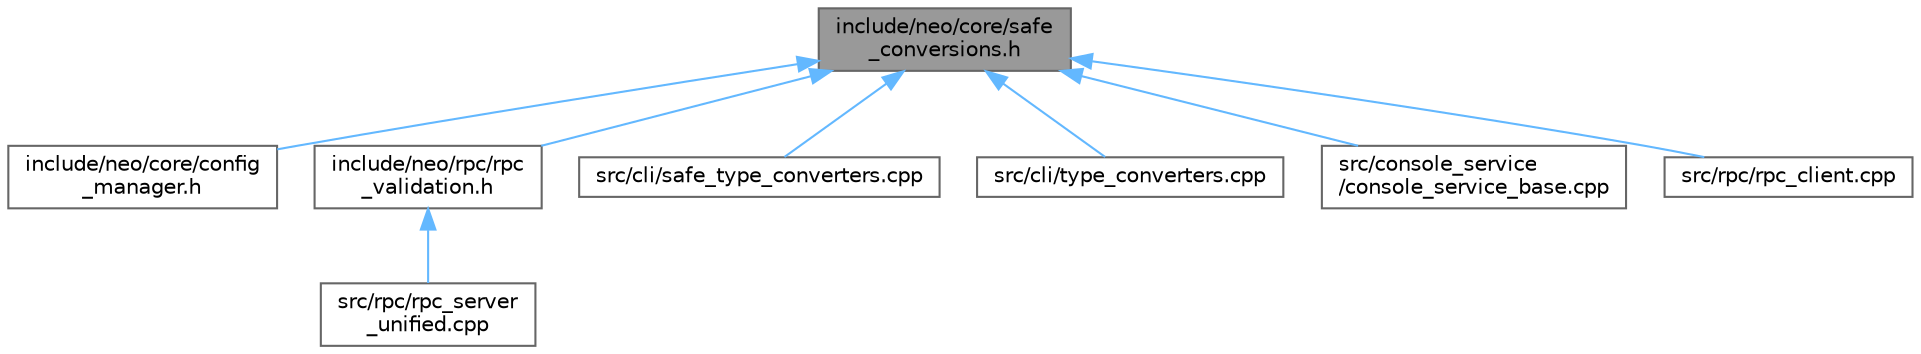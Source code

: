 digraph "include/neo/core/safe_conversions.h"
{
 // LATEX_PDF_SIZE
  bgcolor="transparent";
  edge [fontname=Helvetica,fontsize=10,labelfontname=Helvetica,labelfontsize=10];
  node [fontname=Helvetica,fontsize=10,shape=box,height=0.2,width=0.4];
  Node1 [id="Node000001",label="include/neo/core/safe\l_conversions.h",height=0.2,width=0.4,color="gray40", fillcolor="grey60", style="filled", fontcolor="black",tooltip=" "];
  Node1 -> Node2 [id="edge1_Node000001_Node000002",dir="back",color="steelblue1",style="solid",tooltip=" "];
  Node2 [id="Node000002",label="include/neo/core/config\l_manager.h",height=0.2,width=0.4,color="grey40", fillcolor="white", style="filled",URL="$config__manager_8h.html",tooltip=" "];
  Node1 -> Node3 [id="edge2_Node000001_Node000003",dir="back",color="steelblue1",style="solid",tooltip=" "];
  Node3 [id="Node000003",label="include/neo/rpc/rpc\l_validation.h",height=0.2,width=0.4,color="grey40", fillcolor="white", style="filled",URL="$rpc__validation_8h.html",tooltip=" "];
  Node3 -> Node4 [id="edge3_Node000003_Node000004",dir="back",color="steelblue1",style="solid",tooltip=" "];
  Node4 [id="Node000004",label="src/rpc/rpc_server\l_unified.cpp",height=0.2,width=0.4,color="grey40", fillcolor="white", style="filled",URL="$rpc__server__unified_8cpp.html",tooltip=" "];
  Node1 -> Node5 [id="edge4_Node000001_Node000005",dir="back",color="steelblue1",style="solid",tooltip=" "];
  Node5 [id="Node000005",label="src/cli/safe_type_converters.cpp",height=0.2,width=0.4,color="grey40", fillcolor="white", style="filled",URL="$safe__type__converters_8cpp.html",tooltip=" "];
  Node1 -> Node6 [id="edge5_Node000001_Node000006",dir="back",color="steelblue1",style="solid",tooltip=" "];
  Node6 [id="Node000006",label="src/cli/type_converters.cpp",height=0.2,width=0.4,color="grey40", fillcolor="white", style="filled",URL="$type__converters_8cpp.html",tooltip=" "];
  Node1 -> Node7 [id="edge6_Node000001_Node000007",dir="back",color="steelblue1",style="solid",tooltip=" "];
  Node7 [id="Node000007",label="src/console_service\l/console_service_base.cpp",height=0.2,width=0.4,color="grey40", fillcolor="white", style="filled",URL="$console__service__base_8cpp.html",tooltip=" "];
  Node1 -> Node8 [id="edge7_Node000001_Node000008",dir="back",color="steelblue1",style="solid",tooltip=" "];
  Node8 [id="Node000008",label="src/rpc/rpc_client.cpp",height=0.2,width=0.4,color="grey40", fillcolor="white", style="filled",URL="$rpc__client_8cpp.html",tooltip=" "];
}
